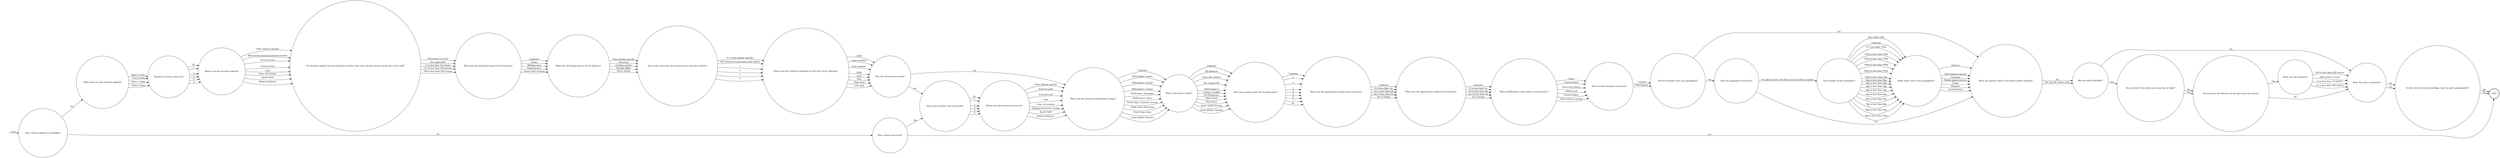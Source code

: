 digraph OLD_DRONE_SIGHTING1 {  rankdir=LR;
  node [shape = circle];
  START_NODE [label="", shape=none];
  START_NODE -> 57253 [label = "start"];
  END_NODE [label="END", shape="doublecircle"];
  57253 [label = "Was a drone sighted in mid-flight?"];
  57253 -> 57254 [label = "Yes"];
  57253 -> 57263 [label = "No"];
  57254 [label = "What time was the drone(s) sighted?"];
  57254 -> 57255 [label = "12am to 6am"];
  57254 -> 57255 [label = "6am to 12pm"];
  57254 -> 57255 [label = "12pm to 6pm"];
  57254 -> 57255 [label = "6pm to 12am"];
  57255 [label = "Number of drones observed?"];
  57255 -> 57256 [label = "1"];
  57255 -> 57256 [label = "2"];
  57255 -> 57256 [label = "3"];
  57255 -> 57256 [label = "4"];
  57255 -> 57256 [label = "5"];
  57255 -> 57256 [label = "6+"];
  57256 [label = "Where was the drone(s) sighted?"];
  57256 -> 57257 [label = "Beyond the external perimeter border"];
  57256 -> 57257 [label = "Exercise yard"];
  57256 -> 57257 [label = "External roof"];
  57256 -> 57257 [label = "Gate"];
  57256 -> 57257 [label = "Near cell window"];
  57256 -> 57257 [label = "Sports field"];
  57256 -> 57257 [label = "Within perimeter"];
  57256 -> 57257 [label = "Other (please specify)"];
  57257 [label = "For drone(s) sighted beyond perimeter border, how close did the nearest drone get to the wall?"];
  57257 -> 57258 [label = "Not applicable"];
  57257 -> 57258 [label = "0 to less than 10 metres"];
  57257 -> 57258 [label = "10 to less than 100 metres"];
  57257 -> 57258 [label = "100 to less than 200 metres"];
  57257 -> 57258 [label = "200 metres or more"];
  57258 [label = "What was the estimated speed of the drone(s)?"];
  57258 -> 57259 [label = "Static"];
  57258 -> 57259 [label = "Walking pace"];
  57258 -> 57259 [label = "Running pace"];
  57258 -> 57259 [label = "Faster than running"];
  57258 -> 57259 [label = "Unknown"];
  57259 [label = "What was the flying pattern of the drone(s)?"];
  57259 -> 57260 [label = "Hovering"];
  57259 -> 57260 [label = "Circling a point"];
  57259 -> 57260 [label = "Straight flight"];
  57259 -> 57260 [label = "Direct attack"];
  57259 -> 57260 [label = "Other (please specify)"];
  57260 [label = "How many times has the drone(s) been seen here before?"];
  57260 -> 57261 [label = "Not believed to have been seen before"];
  57260 -> 57261 [label = "1"];
  57260 -> 57261 [label = "2"];
  57260 -> 57261 [label = "3"];
  57260 -> 57261 [label = "5"];
  57260 -> 57261 [label = "6 or more (please specify)"];
  57261 [label = "What were the weather conditions at the time of the sighting?"];
  57261 -> 57262 [label = "Clear visibility"];
  57261 -> 57262 [label = "Poor visibility"];
  57261 -> 57262 [label = "Light"];
  57261 -> 57262 [label = "Dark"];
  57261 -> 57262 [label = "Rain"];
  57261 -> 57262 [label = "High wind"];
  57261 -> 57262 [label = "Low wind"];
  57261 -> 57262 [label = "Calm"];
  57262 [label = "Was the drone(s) recovered?"];
  57262 -> 57264 [label = "Yes"];
  57262 -> 57266 [label = "No"];
  57263 [label = "Was a drone recovered?"];
  57263 -> 57264 [label = "Yes"];
  57263 -> END_NODE [label = "No"];
  57264 [label = "How many drone(s) was recovered?"];
  57264 -> 57265 [label = "1"];
  57264 -> 57265 [label = "2"];
  57264 -> 57265 [label = "3"];
  57264 -> 57265 [label = "4"];
  57264 -> 57265 [label = "5"];
  57264 -> 57265 [label = "6+"];
  57265 [label = "Where was the drone(s) recovered?"];
  57265 -> 57266 [label = "Exercise yard"];
  57265 -> 57266 [label = "External roof"];
  57265 -> 57266 [label = "Gate"];
  57265 -> 57266 [label = "Near cell window"];
  57265 -> 57266 [label = "External perimeter border"];
  57265 -> 57266 [label = "Sports field"];
  57265 -> 57266 [label = "Within perimeter"];
  57265 -> 57266 [label = "Other (please specify)"];
  57266 [label = "What was the drone(s) type/airframe shape?"];
  57266 -> 57267 [label = "Multicopter: square"];
  57266 -> 57267 [label = "Multicopter: circular"];
  57266 -> 57267 [label = "Multicopter: x-shape"];
  57266 -> 57267 [label = "Multicopter: hourglass"];
  57266 -> 57267 [label = "Multicopter: other"];
  57266 -> 57267 [label = "Fixed wing: standard aircraft"];
  57266 -> 57267 [label = "Fixed wing: delta-wing"];
  57266 -> 57267 [label = "Fixed wing: other"];
  57266 -> 57267 [label = "Other (please specify)"];
  57266 -> 57267 [label = "Unknown"];
  57267 [label = "What is the drone model?"];
  57267 -> 57268 [label = "DJI phantom"];
  57267 -> 57268 [label = "Syma x8c venture"];
  57267 -> 57268 [label = "Diy racing UAV"];
  57267 -> 57268 [label = "T600 inspire 1"];
  57267 -> 57268 [label = "Century neo660"];
  57267 -> 57268 [label = "X-8 flyingwing"];
  57267 -> 57268 [label = "Talon x-UAV"];
  57267 -> 57268 [label = "Sky hunter"];
  57267 -> 57268 [label = "Piper model aircraft"];
  57267 -> 57268 [label = "Other (please specify)"];
  57267 -> 57268 [label = "Unknown"];
  57268 [label = "How many motors does the drone(s) have?"];
  57268 -> 57269 [label = "1"];
  57268 -> 57269 [label = "2"];
  57268 -> 57269 [label = "3"];
  57268 -> 57269 [label = "4"];
  57268 -> 57269 [label = "5"];
  57268 -> 57269 [label = "6"];
  57268 -> 57269 [label = "7"];
  57268 -> 57269 [label = "8+"];
  57268 -> 57269 [label = "Unknown"];
  57269 [label = "What was the approximate length of the drone(s)?"];
  57269 -> 57270 [label = "0 to less than 1m"];
  57269 -> 57270 [label = "1m to less than 2m"];
  57269 -> 57270 [label = "2m to less than 3m"];
  57269 -> 57270 [label = "3m or longer"];
  57269 -> 57270 [label = "Unknown"];
  57270 [label = "What was the approximate width of the drone(s)?"];
  57270 -> 57271 [label = "0 to less than 1m"];
  57270 -> 57271 [label = "1m to less than 2m"];
  57270 -> 57271 [label = "2m to less than 3m"];
  57270 -> 57271 [label = "3m or longer"];
  57270 -> 57271 [label = "Unknown"];
  57271 [label = "What modifications were made to the drone(s)?"];
  57271 -> 57272 [label = "Painted black"];
  57271 -> 57272 [label = "Removed camera"];
  57271 -> 57272 [label = "Added hook"];
  57271 -> 57272 [label = "Covered lights"];
  57271 -> 57272 [label = "Other (please specify)"];
  57271 -> 57272 [label = "None"];
  57272 [label = "How was the drone(s) recovered?"];
  57272 -> 57273 [label = "Intercepted"];
  57272 -> 57273 [label = "Crashed"];
  57273 [label = "Did the drone(s) carry any package(s)?"];
  57273 -> 57274 [label = "Yes"];
  57273 -> 57277 [label = "No"];
  57274 [label = "Was the package(s) recovered?"];
  57274 -> 57275 [label = "Yes (please enter the finds report incident number)"];
  57274 -> 57277 [label = "No"];
  57275 [label = "Total weight of the package(s)?"];
  57275 -> 57276 [label = "0 to less than 100g"];
  57275 -> 57276 [label = "100g to less than 200g"];
  57275 -> 57276 [label = "200g to less than 300g"];
  57275 -> 57276 [label = "300g to less than 400g"];
  57275 -> 57276 [label = "400g to less than 500g"];
  57275 -> 57276 [label = "500g to less than 1kg"];
  57275 -> 57276 [label = "1kg to less than 2kg"];
  57275 -> 57276 [label = "2kg to less than 3kg"];
  57275 -> 57276 [label = "3kg to less than 4kg"];
  57275 -> 57276 [label = "4kg to less than 5kg"];
  57275 -> 57276 [label = "5kg to less than 6kg"];
  57275 -> 57276 [label = "6kg to less than 7kg"];
  57275 -> 57276 [label = "7kg to less than 8kg"];
  57275 -> 57276 [label = "8kg to less than 9kg"];
  57275 -> 57276 [label = "9kg to less than 10kg"];
  57275 -> 57276 [label = "More than 10kg"];
  57275 -> 57276 [label = "Unknown"];
  57276 [label = "What items were in the package(s)?"];
  57276 -> 57277 [label = "Cameras"];
  57276 -> 57277 [label = "Mobile phone devices"];
  57276 -> 57277 [label = "Drugs"];
  57276 -> 57277 [label = "Weapons"];
  57276 -> 57277 [label = "Alcohol/hooch"];
  57276 -> 57277 [label = "Tobacco"];
  57276 -> 57277 [label = "Other (please specify)"];
  57277 [label = "Were any photos taken of the drone and/or payload?"];
  57277 -> 57278 [label = "Yes (specify where sent)"];
  57277 -> 57278 [label = "No"];
  57278 [label = "Was the pilot identified?"];
  57278 -> 57279 [label = "Yes"];
  57278 -> 57282 [label = "No"];
  57279 [label = "Do you know if the pilot was using line of sight?"];
  57279 -> 57280 [label = "Yes"];
  57279 -> 57280 [label = "No"];
  57280 [label = "Do you know the distance of the pilot from the prison?"];
  57280 -> 57281 [label = "Yes"];
  57280 -> 57282 [label = "No"];
  57281 [label = "What was the distance?"];
  57281 -> 57282 [label = "0 to less than 10 metres"];
  57281 -> 57282 [label = "10 to less than 100 metres"];
  57281 -> 57282 [label = "100 to less than 200 metres"];
  57281 -> 57282 [label = "200 metres or more"];
  57282 [label = "Were the police contacted?"];
  57282 -> 57283 [label = "Yes"];
  57282 -> 57283 [label = "No"];
  57283 [label = "To the extent of your knowledge, was the pilot apprehended?"];
  57283 -> END_NODE [label = "Yes"];
  57283 -> END_NODE [label = "No"];
}
